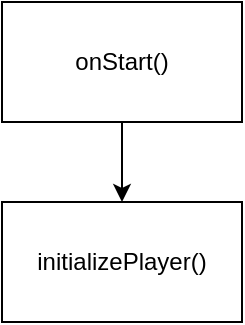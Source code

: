<mxfile version="13.5.7" type="device"><diagram id="z-DZ8Rq6aK_QIm4R3Hsp" name="PlayerActivity"><mxGraphModel dx="1326" dy="798" grid="1" gridSize="10" guides="1" tooltips="1" connect="1" arrows="1" fold="1" page="1" pageScale="1" pageWidth="827" pageHeight="1169" math="0" shadow="0"><root><mxCell id="0"/><mxCell id="1" parent="0"/><mxCell id="aRua-nx5-uQSwfxUILVl-3" style="edgeStyle=orthogonalEdgeStyle;rounded=0;orthogonalLoop=1;jettySize=auto;html=1;entryX=0.5;entryY=0;entryDx=0;entryDy=0;" edge="1" parent="1" source="aRua-nx5-uQSwfxUILVl-1" target="aRua-nx5-uQSwfxUILVl-2"><mxGeometry relative="1" as="geometry"/></mxCell><mxCell id="aRua-nx5-uQSwfxUILVl-1" value="onStart()" style="whiteSpace=wrap;html=1;" vertex="1" parent="1"><mxGeometry x="60" y="180" width="120" height="60" as="geometry"/></mxCell><mxCell id="aRua-nx5-uQSwfxUILVl-2" value="initializePlayer()" style="whiteSpace=wrap;html=1;" vertex="1" parent="1"><mxGeometry x="60" y="280" width="120" height="60" as="geometry"/></mxCell></root></mxGraphModel></diagram></mxfile>